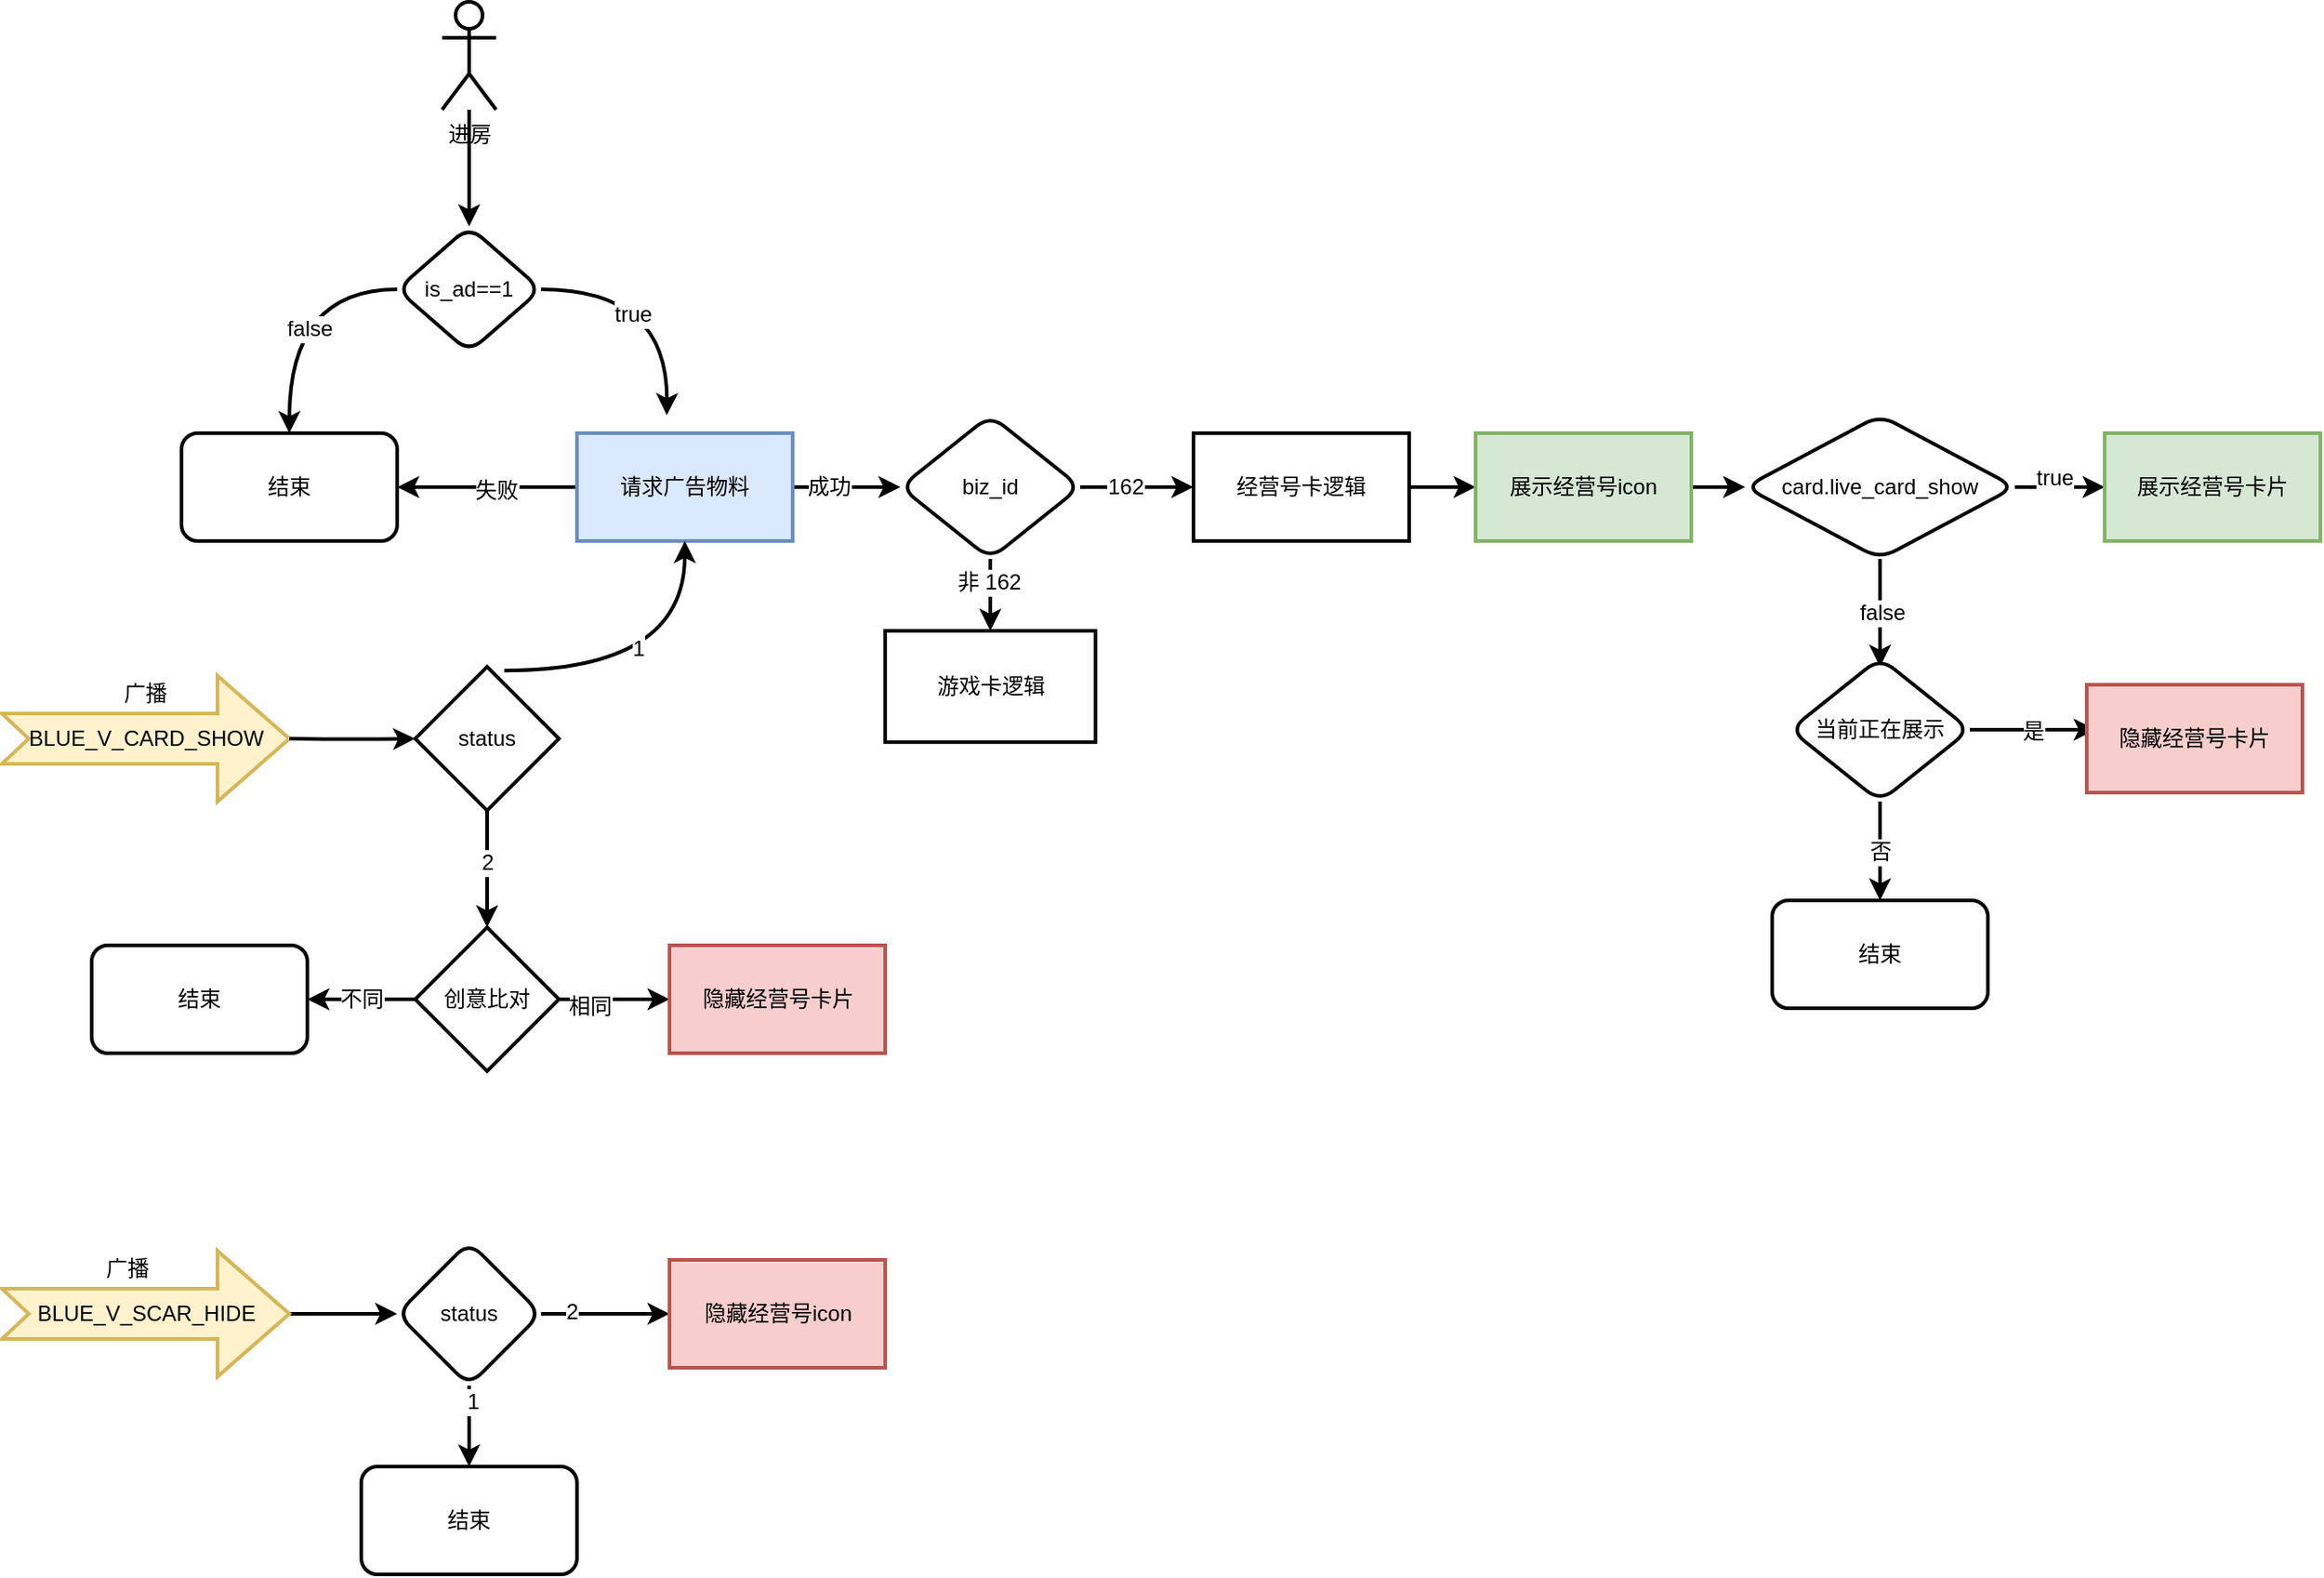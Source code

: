 <mxfile version="22.1.16" type="github">
  <diagram name="第 1 页" id="K62pHf7v11gjTkVKZaFR">
    <mxGraphModel dx="2115" dy="838" grid="1" gridSize="10" guides="1" tooltips="1" connect="1" arrows="1" fold="1" page="1" pageScale="1" pageWidth="827" pageHeight="1169" math="0" shadow="0">
      <root>
        <mxCell id="0" />
        <mxCell id="1" parent="0" />
        <mxCell id="malyNPYwDyd-RBNzA3m4-16" style="edgeStyle=orthogonalEdgeStyle;shape=connector;curved=1;rounded=0;orthogonalLoop=1;jettySize=auto;html=1;entryX=0.5;entryY=0;entryDx=0;entryDy=0;labelBackgroundColor=default;strokeColor=default;strokeWidth=2;align=center;verticalAlign=middle;fontFamily=Helvetica;fontSize=12;fontColor=default;endArrow=classic;" edge="1" parent="1" source="malyNPYwDyd-RBNzA3m4-2" target="malyNPYwDyd-RBNzA3m4-5">
          <mxGeometry relative="1" as="geometry" />
        </mxCell>
        <mxCell id="malyNPYwDyd-RBNzA3m4-2" value="进房" style="shape=umlActor;verticalLabelPosition=bottom;verticalAlign=top;html=1;outlineConnect=0;rounded=1;strokeColor=default;strokeWidth=2;align=center;fontFamily=Helvetica;fontSize=12;fontColor=default;fillColor=default;" vertex="1" parent="1">
          <mxGeometry x="165" width="30" height="60" as="geometry" />
        </mxCell>
        <mxCell id="malyNPYwDyd-RBNzA3m4-13" value="" style="edgeStyle=orthogonalEdgeStyle;shape=connector;curved=1;rounded=0;orthogonalLoop=1;jettySize=auto;html=1;labelBackgroundColor=default;strokeColor=default;strokeWidth=2;align=center;verticalAlign=middle;fontFamily=Helvetica;fontSize=12;fontColor=default;endArrow=classic;exitX=0;exitY=0.5;exitDx=0;exitDy=0;" edge="1" parent="1" source="malyNPYwDyd-RBNzA3m4-5" target="malyNPYwDyd-RBNzA3m4-12">
          <mxGeometry relative="1" as="geometry" />
        </mxCell>
        <mxCell id="malyNPYwDyd-RBNzA3m4-23" value="false" style="edgeLabel;html=1;align=center;verticalAlign=middle;resizable=0;points=[];fontSize=12;fontFamily=Helvetica;fontColor=default;" vertex="1" connectable="0" parent="malyNPYwDyd-RBNzA3m4-13">
          <mxGeometry x="0.171" y="11" relative="1" as="geometry">
            <mxPoint as="offset" />
          </mxGeometry>
        </mxCell>
        <mxCell id="malyNPYwDyd-RBNzA3m4-17" style="edgeStyle=orthogonalEdgeStyle;shape=connector;curved=1;rounded=0;orthogonalLoop=1;jettySize=auto;html=1;labelBackgroundColor=default;strokeColor=default;strokeWidth=2;align=center;verticalAlign=middle;fontFamily=Helvetica;fontSize=12;fontColor=default;endArrow=classic;" edge="1" parent="1" source="malyNPYwDyd-RBNzA3m4-5">
          <mxGeometry relative="1" as="geometry">
            <mxPoint x="290" y="230" as="targetPoint" />
          </mxGeometry>
        </mxCell>
        <mxCell id="malyNPYwDyd-RBNzA3m4-22" value="true" style="edgeLabel;html=1;align=center;verticalAlign=middle;resizable=0;points=[];fontSize=12;fontFamily=Helvetica;fontColor=default;" vertex="1" connectable="0" parent="malyNPYwDyd-RBNzA3m4-17">
          <mxGeometry x="-0.271" y="-14" relative="1" as="geometry">
            <mxPoint as="offset" />
          </mxGeometry>
        </mxCell>
        <mxCell id="malyNPYwDyd-RBNzA3m4-5" value="is_ad==1" style="rhombus;whiteSpace=wrap;html=1;rounded=1;strokeColor=default;strokeWidth=2;align=center;verticalAlign=middle;fontFamily=Helvetica;fontSize=12;fontColor=default;fillColor=default;" vertex="1" parent="1">
          <mxGeometry x="140" y="125" width="80" height="70" as="geometry" />
        </mxCell>
        <mxCell id="malyNPYwDyd-RBNzA3m4-12" value="结束" style="whiteSpace=wrap;html=1;rounded=1;strokeWidth=2;" vertex="1" parent="1">
          <mxGeometry x="20" y="240" width="120" height="60" as="geometry" />
        </mxCell>
        <mxCell id="malyNPYwDyd-RBNzA3m4-76" style="edgeStyle=orthogonalEdgeStyle;shape=connector;curved=1;rounded=0;orthogonalLoop=1;jettySize=auto;html=1;entryX=1;entryY=0.5;entryDx=0;entryDy=0;labelBackgroundColor=default;strokeColor=default;strokeWidth=2;align=center;verticalAlign=middle;fontFamily=Helvetica;fontSize=12;fontColor=default;endArrow=classic;" edge="1" parent="1" source="malyNPYwDyd-RBNzA3m4-25" target="malyNPYwDyd-RBNzA3m4-12">
          <mxGeometry relative="1" as="geometry" />
        </mxCell>
        <mxCell id="malyNPYwDyd-RBNzA3m4-77" value="失败" style="edgeLabel;html=1;align=center;verticalAlign=middle;resizable=0;points=[];fontSize=12;fontFamily=Helvetica;fontColor=default;" vertex="1" connectable="0" parent="malyNPYwDyd-RBNzA3m4-76">
          <mxGeometry x="-0.104" y="2" relative="1" as="geometry">
            <mxPoint as="offset" />
          </mxGeometry>
        </mxCell>
        <mxCell id="malyNPYwDyd-RBNzA3m4-80" value="" style="edgeStyle=orthogonalEdgeStyle;shape=connector;curved=1;rounded=0;orthogonalLoop=1;jettySize=auto;html=1;labelBackgroundColor=default;strokeColor=default;strokeWidth=2;align=center;verticalAlign=middle;fontFamily=Helvetica;fontSize=12;fontColor=default;endArrow=classic;" edge="1" parent="1" source="malyNPYwDyd-RBNzA3m4-25" target="malyNPYwDyd-RBNzA3m4-32">
          <mxGeometry relative="1" as="geometry" />
        </mxCell>
        <mxCell id="malyNPYwDyd-RBNzA3m4-81" value="成功" style="edgeLabel;html=1;align=center;verticalAlign=middle;resizable=0;points=[];fontSize=12;fontFamily=Helvetica;fontColor=default;" vertex="1" connectable="0" parent="malyNPYwDyd-RBNzA3m4-80">
          <mxGeometry x="-0.336" relative="1" as="geometry">
            <mxPoint as="offset" />
          </mxGeometry>
        </mxCell>
        <mxCell id="malyNPYwDyd-RBNzA3m4-25" value="请求广告物料" style="rounded=0;whiteSpace=wrap;html=1;strokeColor=#6c8ebf;strokeWidth=2;align=center;verticalAlign=middle;fontFamily=Helvetica;fontSize=12;fillColor=#dae8fc;" vertex="1" parent="1">
          <mxGeometry x="240" y="240" width="120" height="60" as="geometry" />
        </mxCell>
        <mxCell id="malyNPYwDyd-RBNzA3m4-34" value="" style="edgeStyle=orthogonalEdgeStyle;shape=connector;curved=1;rounded=0;orthogonalLoop=1;jettySize=auto;html=1;labelBackgroundColor=default;strokeColor=default;strokeWidth=2;align=center;verticalAlign=middle;fontFamily=Helvetica;fontSize=12;fontColor=default;endArrow=classic;" edge="1" parent="1" source="malyNPYwDyd-RBNzA3m4-32">
          <mxGeometry relative="1" as="geometry">
            <mxPoint x="583" y="270" as="targetPoint" />
          </mxGeometry>
        </mxCell>
        <mxCell id="malyNPYwDyd-RBNzA3m4-38" value="162" style="edgeLabel;html=1;align=center;verticalAlign=middle;resizable=0;points=[];fontSize=12;fontFamily=Helvetica;fontColor=default;" vertex="1" connectable="0" parent="malyNPYwDyd-RBNzA3m4-34">
          <mxGeometry x="-0.229" relative="1" as="geometry">
            <mxPoint as="offset" />
          </mxGeometry>
        </mxCell>
        <mxCell id="malyNPYwDyd-RBNzA3m4-82" value="" style="edgeStyle=orthogonalEdgeStyle;shape=connector;curved=1;rounded=0;orthogonalLoop=1;jettySize=auto;html=1;labelBackgroundColor=default;strokeColor=default;strokeWidth=2;align=center;verticalAlign=middle;fontFamily=Helvetica;fontSize=12;fontColor=default;endArrow=classic;" edge="1" parent="1" source="malyNPYwDyd-RBNzA3m4-32" target="malyNPYwDyd-RBNzA3m4-35">
          <mxGeometry relative="1" as="geometry" />
        </mxCell>
        <mxCell id="malyNPYwDyd-RBNzA3m4-83" value="非 162" style="edgeLabel;html=1;align=center;verticalAlign=middle;resizable=0;points=[];fontSize=12;fontFamily=Helvetica;fontColor=default;" vertex="1" connectable="0" parent="malyNPYwDyd-RBNzA3m4-82">
          <mxGeometry x="-0.374" y="-1" relative="1" as="geometry">
            <mxPoint as="offset" />
          </mxGeometry>
        </mxCell>
        <mxCell id="malyNPYwDyd-RBNzA3m4-32" value="biz_id" style="rhombus;whiteSpace=wrap;html=1;rounded=1;strokeColor=default;strokeWidth=2;align=center;verticalAlign=middle;fontFamily=Helvetica;fontSize=12;fontColor=default;fillColor=default;" vertex="1" parent="1">
          <mxGeometry x="420" y="230.0" width="100" height="80" as="geometry" />
        </mxCell>
        <mxCell id="malyNPYwDyd-RBNzA3m4-35" value="游戏卡逻辑" style="whiteSpace=wrap;html=1;rounded=0;strokeWidth=2;" vertex="1" parent="1">
          <mxGeometry x="411.5" y="350" width="117" height="61.9" as="geometry" />
        </mxCell>
        <mxCell id="malyNPYwDyd-RBNzA3m4-41" value="" style="edgeStyle=orthogonalEdgeStyle;shape=connector;curved=1;rounded=0;orthogonalLoop=1;jettySize=auto;html=1;labelBackgroundColor=default;strokeColor=default;strokeWidth=2;align=center;verticalAlign=middle;fontFamily=Helvetica;fontSize=12;fontColor=default;endArrow=classic;" edge="1" parent="1" source="malyNPYwDyd-RBNzA3m4-39" target="malyNPYwDyd-RBNzA3m4-40">
          <mxGeometry relative="1" as="geometry" />
        </mxCell>
        <mxCell id="malyNPYwDyd-RBNzA3m4-42" value="true" style="edgeLabel;html=1;align=center;verticalAlign=middle;resizable=0;points=[];fontSize=12;fontFamily=Helvetica;fontColor=default;" vertex="1" connectable="0" parent="malyNPYwDyd-RBNzA3m4-41">
          <mxGeometry x="-0.137" y="5" relative="1" as="geometry">
            <mxPoint as="offset" />
          </mxGeometry>
        </mxCell>
        <mxCell id="malyNPYwDyd-RBNzA3m4-44" value="false" style="edgeStyle=orthogonalEdgeStyle;shape=connector;curved=1;rounded=0;orthogonalLoop=1;jettySize=auto;html=1;labelBackgroundColor=default;strokeColor=default;strokeWidth=2;align=center;verticalAlign=middle;fontFamily=Helvetica;fontSize=12;fontColor=default;endArrow=classic;" edge="1" parent="1" source="malyNPYwDyd-RBNzA3m4-39">
          <mxGeometry relative="1" as="geometry">
            <mxPoint x="965" y="370" as="targetPoint" />
          </mxGeometry>
        </mxCell>
        <mxCell id="malyNPYwDyd-RBNzA3m4-39" value="card.live_card_show" style="rhombus;whiteSpace=wrap;html=1;rounded=1;strokeColor=default;strokeWidth=2;align=center;verticalAlign=middle;fontFamily=Helvetica;fontSize=12;fontColor=default;fillColor=default;" vertex="1" parent="1">
          <mxGeometry x="890" y="230.0" width="150" height="80" as="geometry" />
        </mxCell>
        <mxCell id="malyNPYwDyd-RBNzA3m4-40" value="展示经营号卡片" style="whiteSpace=wrap;html=1;rounded=0;strokeWidth=2;fillColor=#d5e8d4;strokeColor=#82b366;" vertex="1" parent="1">
          <mxGeometry x="1090" y="240.0" width="120" height="60" as="geometry" />
        </mxCell>
        <mxCell id="malyNPYwDyd-RBNzA3m4-47" value="" style="edgeStyle=orthogonalEdgeStyle;shape=connector;curved=1;rounded=0;orthogonalLoop=1;jettySize=auto;html=1;labelBackgroundColor=default;strokeColor=default;strokeWidth=2;align=center;verticalAlign=middle;fontFamily=Helvetica;fontSize=12;fontColor=default;endArrow=classic;" edge="1" parent="1" source="malyNPYwDyd-RBNzA3m4-45" target="malyNPYwDyd-RBNzA3m4-46">
          <mxGeometry relative="1" as="geometry" />
        </mxCell>
        <mxCell id="malyNPYwDyd-RBNzA3m4-45" value="经营号卡逻辑" style="whiteSpace=wrap;html=1;rounded=0;strokeWidth=2;" vertex="1" parent="1">
          <mxGeometry x="583" y="240.0" width="120" height="60" as="geometry" />
        </mxCell>
        <mxCell id="malyNPYwDyd-RBNzA3m4-48" value="" style="edgeStyle=orthogonalEdgeStyle;shape=connector;curved=1;rounded=0;orthogonalLoop=1;jettySize=auto;html=1;labelBackgroundColor=default;strokeColor=default;strokeWidth=2;align=center;verticalAlign=middle;fontFamily=Helvetica;fontSize=12;fontColor=default;endArrow=classic;" edge="1" parent="1" source="malyNPYwDyd-RBNzA3m4-46" target="malyNPYwDyd-RBNzA3m4-39">
          <mxGeometry relative="1" as="geometry" />
        </mxCell>
        <mxCell id="malyNPYwDyd-RBNzA3m4-46" value="展示经营号icon" style="whiteSpace=wrap;html=1;rounded=0;strokeWidth=2;fillColor=#d5e8d4;strokeColor=#82b366;" vertex="1" parent="1">
          <mxGeometry x="740" y="240.0" width="120" height="60" as="geometry" />
        </mxCell>
        <mxCell id="malyNPYwDyd-RBNzA3m4-54" value="BLUE_V_CARD_SHOW" style="html=1;shadow=0;dashed=0;align=center;verticalAlign=middle;shape=mxgraph.arrows2.arrow;dy=0.6;dx=40;notch=15;rounded=1;strokeColor=#d6b656;strokeWidth=2;fontFamily=Helvetica;fontSize=12;fillColor=#fff2cc;" vertex="1" parent="1">
          <mxGeometry x="-80" y="375" width="160" height="70" as="geometry" />
        </mxCell>
        <mxCell id="malyNPYwDyd-RBNzA3m4-86" value="" style="edgeStyle=orthogonalEdgeStyle;shape=connector;curved=1;rounded=0;orthogonalLoop=1;jettySize=auto;html=1;labelBackgroundColor=default;strokeColor=default;strokeWidth=2;align=center;verticalAlign=middle;fontFamily=Helvetica;fontSize=12;fontColor=default;endArrow=classic;" edge="1" parent="1" source="malyNPYwDyd-RBNzA3m4-55" target="malyNPYwDyd-RBNzA3m4-85">
          <mxGeometry relative="1" as="geometry" />
        </mxCell>
        <mxCell id="malyNPYwDyd-RBNzA3m4-55" value="BLUE_V_SCAR_HIDE" style="html=1;shadow=0;dashed=0;align=center;verticalAlign=middle;shape=mxgraph.arrows2.arrow;dy=0.6;dx=40;notch=15;rounded=1;strokeColor=#d6b656;strokeWidth=2;fontFamily=Helvetica;fontSize=12;fillColor=#fff2cc;" vertex="1" parent="1">
          <mxGeometry x="-80" y="695" width="160" height="70" as="geometry" />
        </mxCell>
        <mxCell id="malyNPYwDyd-RBNzA3m4-60" value="" style="edgeStyle=orthogonalEdgeStyle;shape=connector;curved=1;rounded=0;orthogonalLoop=1;jettySize=auto;html=1;labelBackgroundColor=default;strokeColor=default;strokeWidth=2;align=center;verticalAlign=middle;fontFamily=Helvetica;fontSize=12;fontColor=default;endArrow=classic;" edge="1" parent="1" target="malyNPYwDyd-RBNzA3m4-59">
          <mxGeometry relative="1" as="geometry">
            <mxPoint x="80" y="410" as="sourcePoint" />
          </mxGeometry>
        </mxCell>
        <mxCell id="malyNPYwDyd-RBNzA3m4-62" value="" style="edgeStyle=orthogonalEdgeStyle;shape=connector;curved=1;rounded=0;orthogonalLoop=1;jettySize=auto;html=1;labelBackgroundColor=default;strokeColor=default;strokeWidth=2;align=center;verticalAlign=middle;fontFamily=Helvetica;fontSize=12;fontColor=default;endArrow=classic;exitX=0.62;exitY=0.026;exitDx=0;exitDy=0;exitPerimeter=0;" edge="1" parent="1" source="malyNPYwDyd-RBNzA3m4-59" target="malyNPYwDyd-RBNzA3m4-25">
          <mxGeometry relative="1" as="geometry">
            <mxPoint x="270" y="530" as="targetPoint" />
          </mxGeometry>
        </mxCell>
        <mxCell id="malyNPYwDyd-RBNzA3m4-84" value="1" style="edgeLabel;html=1;align=center;verticalAlign=middle;resizable=0;points=[];fontSize=12;fontFamily=Helvetica;fontColor=default;" vertex="1" connectable="0" parent="malyNPYwDyd-RBNzA3m4-62">
          <mxGeometry x="-0.139" y="12" relative="1" as="geometry">
            <mxPoint as="offset" />
          </mxGeometry>
        </mxCell>
        <mxCell id="malyNPYwDyd-RBNzA3m4-64" value="" style="edgeStyle=orthogonalEdgeStyle;shape=connector;curved=1;rounded=0;orthogonalLoop=1;jettySize=auto;html=1;labelBackgroundColor=default;strokeColor=default;strokeWidth=2;align=center;verticalAlign=middle;fontFamily=Helvetica;fontSize=12;fontColor=default;endArrow=classic;" edge="1" parent="1" source="malyNPYwDyd-RBNzA3m4-59">
          <mxGeometry relative="1" as="geometry">
            <mxPoint x="190" y="515" as="targetPoint" />
          </mxGeometry>
        </mxCell>
        <mxCell id="malyNPYwDyd-RBNzA3m4-66" value="2" style="edgeLabel;html=1;align=center;verticalAlign=middle;resizable=0;points=[];fontSize=12;fontFamily=Helvetica;fontColor=default;" vertex="1" connectable="0" parent="malyNPYwDyd-RBNzA3m4-64">
          <mxGeometry x="-0.133" relative="1" as="geometry">
            <mxPoint as="offset" />
          </mxGeometry>
        </mxCell>
        <mxCell id="malyNPYwDyd-RBNzA3m4-59" value="status" style="rhombus;whiteSpace=wrap;html=1;rounded=0;strokeWidth=2;" vertex="1" parent="1">
          <mxGeometry x="150" y="370" width="80" height="80" as="geometry" />
        </mxCell>
        <mxCell id="malyNPYwDyd-RBNzA3m4-69" value="" style="edgeStyle=orthogonalEdgeStyle;shape=connector;curved=1;rounded=0;orthogonalLoop=1;jettySize=auto;html=1;labelBackgroundColor=default;strokeColor=default;strokeWidth=2;align=center;verticalAlign=middle;fontFamily=Helvetica;fontSize=12;fontColor=default;endArrow=classic;" edge="1" parent="1" source="malyNPYwDyd-RBNzA3m4-67" target="malyNPYwDyd-RBNzA3m4-68">
          <mxGeometry relative="1" as="geometry" />
        </mxCell>
        <mxCell id="malyNPYwDyd-RBNzA3m4-70" value="相同" style="edgeLabel;html=1;align=center;verticalAlign=middle;resizable=0;points=[];fontSize=12;fontFamily=Helvetica;fontColor=default;" vertex="1" connectable="0" parent="malyNPYwDyd-RBNzA3m4-69">
          <mxGeometry x="-0.445" y="-4" relative="1" as="geometry">
            <mxPoint as="offset" />
          </mxGeometry>
        </mxCell>
        <mxCell id="malyNPYwDyd-RBNzA3m4-72" value="不同" style="edgeStyle=orthogonalEdgeStyle;shape=connector;curved=1;rounded=0;orthogonalLoop=1;jettySize=auto;html=1;labelBackgroundColor=default;strokeColor=default;strokeWidth=2;align=center;verticalAlign=middle;fontFamily=Helvetica;fontSize=12;fontColor=default;endArrow=classic;" edge="1" parent="1" source="malyNPYwDyd-RBNzA3m4-67">
          <mxGeometry relative="1" as="geometry">
            <mxPoint x="90" y="555" as="targetPoint" />
          </mxGeometry>
        </mxCell>
        <mxCell id="malyNPYwDyd-RBNzA3m4-67" value="创意比对" style="rhombus;whiteSpace=wrap;html=1;rounded=0;strokeWidth=2;" vertex="1" parent="1">
          <mxGeometry x="150" y="515" width="80" height="80" as="geometry" />
        </mxCell>
        <mxCell id="malyNPYwDyd-RBNzA3m4-68" value="隐藏经营号卡片" style="whiteSpace=wrap;html=1;rounded=0;strokeWidth=2;fillColor=#f8cecc;strokeColor=#b85450;" vertex="1" parent="1">
          <mxGeometry x="291.5" y="525" width="120" height="60" as="geometry" />
        </mxCell>
        <mxCell id="malyNPYwDyd-RBNzA3m4-73" value="结束" style="rounded=1;whiteSpace=wrap;html=1;strokeColor=default;strokeWidth=2;align=center;verticalAlign=middle;fontFamily=Helvetica;fontSize=12;fontColor=default;fillColor=default;" vertex="1" parent="1">
          <mxGeometry x="-30" y="525" width="120" height="60" as="geometry" />
        </mxCell>
        <mxCell id="malyNPYwDyd-RBNzA3m4-88" value="" style="edgeStyle=orthogonalEdgeStyle;shape=connector;curved=1;rounded=0;orthogonalLoop=1;jettySize=auto;html=1;labelBackgroundColor=default;strokeColor=default;strokeWidth=2;align=center;verticalAlign=middle;fontFamily=Helvetica;fontSize=12;fontColor=default;endArrow=classic;" edge="1" parent="1" source="malyNPYwDyd-RBNzA3m4-85" target="malyNPYwDyd-RBNzA3m4-87">
          <mxGeometry relative="1" as="geometry" />
        </mxCell>
        <mxCell id="malyNPYwDyd-RBNzA3m4-91" value="2" style="edgeLabel;html=1;align=center;verticalAlign=middle;resizable=0;points=[];fontSize=12;fontFamily=Helvetica;fontColor=default;" vertex="1" connectable="0" parent="malyNPYwDyd-RBNzA3m4-88">
          <mxGeometry x="-0.542" y="1" relative="1" as="geometry">
            <mxPoint as="offset" />
          </mxGeometry>
        </mxCell>
        <mxCell id="malyNPYwDyd-RBNzA3m4-90" value="" style="edgeStyle=orthogonalEdgeStyle;shape=connector;curved=1;rounded=0;orthogonalLoop=1;jettySize=auto;html=1;labelBackgroundColor=default;strokeColor=default;strokeWidth=2;align=center;verticalAlign=middle;fontFamily=Helvetica;fontSize=12;fontColor=default;endArrow=classic;" edge="1" parent="1" source="malyNPYwDyd-RBNzA3m4-85" target="malyNPYwDyd-RBNzA3m4-89">
          <mxGeometry relative="1" as="geometry" />
        </mxCell>
        <mxCell id="malyNPYwDyd-RBNzA3m4-92" value="1" style="edgeLabel;html=1;align=center;verticalAlign=middle;resizable=0;points=[];fontSize=12;fontFamily=Helvetica;fontColor=default;" vertex="1" connectable="0" parent="malyNPYwDyd-RBNzA3m4-90">
          <mxGeometry x="-0.578" y="3" relative="1" as="geometry">
            <mxPoint x="-1" y="-1" as="offset" />
          </mxGeometry>
        </mxCell>
        <mxCell id="malyNPYwDyd-RBNzA3m4-85" value="status" style="rhombus;whiteSpace=wrap;html=1;shadow=0;dashed=0;rounded=1;strokeWidth=2;" vertex="1" parent="1">
          <mxGeometry x="140" y="690" width="80" height="80" as="geometry" />
        </mxCell>
        <mxCell id="malyNPYwDyd-RBNzA3m4-87" value="隐藏经营号icon" style="whiteSpace=wrap;html=1;shadow=0;dashed=0;rounded=0;strokeWidth=2;fillColor=#f8cecc;strokeColor=#b85450;" vertex="1" parent="1">
          <mxGeometry x="291.5" y="700" width="120" height="60" as="geometry" />
        </mxCell>
        <mxCell id="malyNPYwDyd-RBNzA3m4-89" value="结束" style="whiteSpace=wrap;html=1;shadow=0;dashed=0;rounded=1;strokeWidth=2;" vertex="1" parent="1">
          <mxGeometry x="120" y="815" width="120" height="60" as="geometry" />
        </mxCell>
        <mxCell id="malyNPYwDyd-RBNzA3m4-93" value="结束" style="whiteSpace=wrap;html=1;rounded=1;strokeWidth=2;" vertex="1" parent="1">
          <mxGeometry x="905" y="500" width="120" height="60" as="geometry" />
        </mxCell>
        <mxCell id="malyNPYwDyd-RBNzA3m4-96" value="否" style="edgeStyle=orthogonalEdgeStyle;shape=connector;curved=1;rounded=0;orthogonalLoop=1;jettySize=auto;html=1;labelBackgroundColor=default;strokeColor=default;strokeWidth=2;align=center;verticalAlign=middle;fontFamily=Helvetica;fontSize=12;fontColor=default;endArrow=classic;" edge="1" parent="1" source="malyNPYwDyd-RBNzA3m4-94" target="malyNPYwDyd-RBNzA3m4-93">
          <mxGeometry relative="1" as="geometry" />
        </mxCell>
        <mxCell id="malyNPYwDyd-RBNzA3m4-98" value="是" style="edgeStyle=orthogonalEdgeStyle;shape=connector;curved=1;rounded=0;orthogonalLoop=1;jettySize=auto;html=1;labelBackgroundColor=default;strokeColor=default;strokeWidth=2;align=center;verticalAlign=middle;fontFamily=Helvetica;fontSize=12;fontColor=default;endArrow=classic;" edge="1" parent="1" source="malyNPYwDyd-RBNzA3m4-94">
          <mxGeometry relative="1" as="geometry">
            <mxPoint x="1085" y="405" as="targetPoint" />
          </mxGeometry>
        </mxCell>
        <mxCell id="malyNPYwDyd-RBNzA3m4-94" value="当前正在展示" style="rhombus;whiteSpace=wrap;html=1;rounded=1;strokeColor=default;strokeWidth=2;align=center;verticalAlign=middle;fontFamily=Helvetica;fontSize=12;fontColor=default;fillColor=default;" vertex="1" parent="1">
          <mxGeometry x="915" y="365" width="100" height="80" as="geometry" />
        </mxCell>
        <mxCell id="malyNPYwDyd-RBNzA3m4-95" style="edgeStyle=orthogonalEdgeStyle;shape=connector;curved=1;rounded=0;orthogonalLoop=1;jettySize=auto;html=1;exitX=0.5;exitY=1;exitDx=0;exitDy=0;labelBackgroundColor=default;strokeColor=default;strokeWidth=2;align=center;verticalAlign=middle;fontFamily=Helvetica;fontSize=12;fontColor=default;endArrow=classic;" edge="1" parent="1" source="malyNPYwDyd-RBNzA3m4-93" target="malyNPYwDyd-RBNzA3m4-93">
          <mxGeometry relative="1" as="geometry" />
        </mxCell>
        <mxCell id="malyNPYwDyd-RBNzA3m4-99" value="隐藏经营号卡片" style="whiteSpace=wrap;html=1;rounded=0;strokeWidth=2;fillColor=#f8cecc;strokeColor=#b85450;" vertex="1" parent="1">
          <mxGeometry x="1080" y="380" width="120" height="60" as="geometry" />
        </mxCell>
        <mxCell id="malyNPYwDyd-RBNzA3m4-100" value="广播" style="text;html=1;strokeColor=none;fillColor=none;align=center;verticalAlign=middle;whiteSpace=wrap;rounded=0;fontSize=12;fontFamily=Helvetica;fontColor=default;" vertex="1" parent="1">
          <mxGeometry x="-40" y="690" width="60" height="30" as="geometry" />
        </mxCell>
        <mxCell id="malyNPYwDyd-RBNzA3m4-101" value="广播" style="text;html=1;strokeColor=none;fillColor=none;align=center;verticalAlign=middle;whiteSpace=wrap;rounded=0;fontSize=12;fontFamily=Helvetica;fontColor=default;" vertex="1" parent="1">
          <mxGeometry x="-30" y="370" width="60" height="30" as="geometry" />
        </mxCell>
      </root>
    </mxGraphModel>
  </diagram>
</mxfile>

